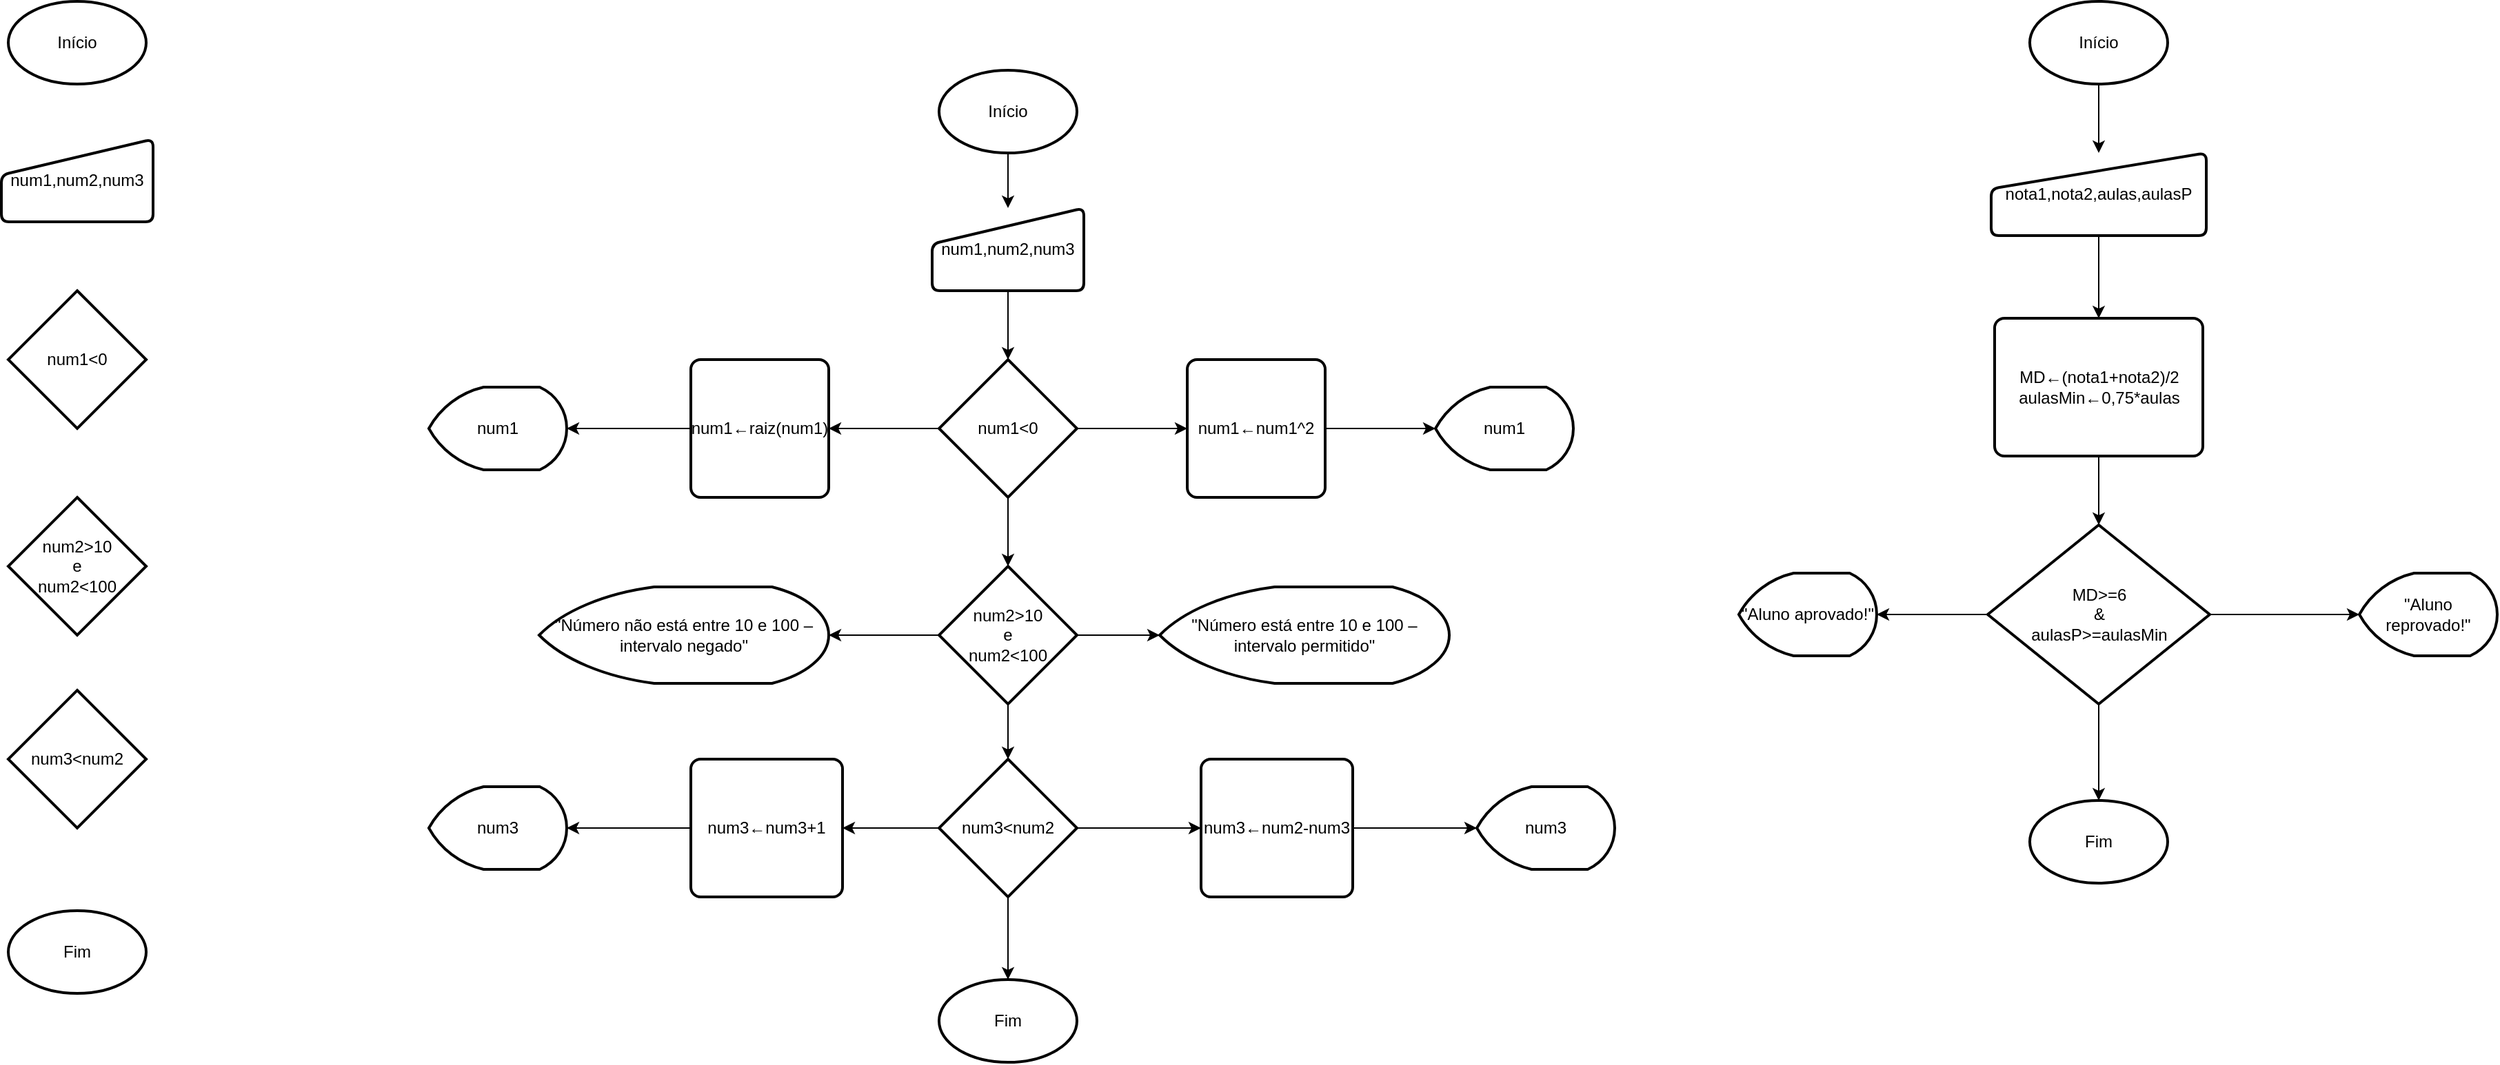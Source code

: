 <mxfile version="21.2.7" type="github">
  <diagram name="Página-1" id="--hanGyG3LMbT7dyWw7T">
    <mxGraphModel dx="1206" dy="478" grid="1" gridSize="10" guides="1" tooltips="1" connect="1" arrows="1" fold="1" page="1" pageScale="1" pageWidth="827" pageHeight="1169" math="0" shadow="0">
      <root>
        <mxCell id="0" />
        <mxCell id="1" parent="0" />
        <mxCell id="U253jOUzfFvXQVHg3UYn-1" value="Fim" style="strokeWidth=2;html=1;shape=mxgraph.flowchart.start_1;whiteSpace=wrap;" vertex="1" parent="1">
          <mxGeometry x="350" y="980" width="100" height="60" as="geometry" />
        </mxCell>
        <mxCell id="U253jOUzfFvXQVHg3UYn-4" value="" style="edgeStyle=orthogonalEdgeStyle;rounded=0;orthogonalLoop=1;jettySize=auto;html=1;" edge="1" parent="1" source="U253jOUzfFvXQVHg3UYn-2" target="U253jOUzfFvXQVHg3UYn-3">
          <mxGeometry relative="1" as="geometry" />
        </mxCell>
        <mxCell id="U253jOUzfFvXQVHg3UYn-2" value="Início" style="strokeWidth=2;html=1;shape=mxgraph.flowchart.start_1;whiteSpace=wrap;" vertex="1" parent="1">
          <mxGeometry x="350" y="320" width="100" height="60" as="geometry" />
        </mxCell>
        <mxCell id="U253jOUzfFvXQVHg3UYn-6" value="" style="edgeStyle=orthogonalEdgeStyle;rounded=0;orthogonalLoop=1;jettySize=auto;html=1;" edge="1" parent="1" source="U253jOUzfFvXQVHg3UYn-3" target="U253jOUzfFvXQVHg3UYn-5">
          <mxGeometry relative="1" as="geometry" />
        </mxCell>
        <mxCell id="U253jOUzfFvXQVHg3UYn-3" value="num1,num2,num3" style="html=1;strokeWidth=2;shape=manualInput;whiteSpace=wrap;rounded=1;size=26;arcSize=11;" vertex="1" parent="1">
          <mxGeometry x="345" y="420" width="110" height="60" as="geometry" />
        </mxCell>
        <mxCell id="U253jOUzfFvXQVHg3UYn-10" value="" style="edgeStyle=orthogonalEdgeStyle;rounded=0;orthogonalLoop=1;jettySize=auto;html=1;" edge="1" parent="1" source="U253jOUzfFvXQVHg3UYn-5" target="U253jOUzfFvXQVHg3UYn-8">
          <mxGeometry relative="1" as="geometry" />
        </mxCell>
        <mxCell id="U253jOUzfFvXQVHg3UYn-12" value="" style="edgeStyle=orthogonalEdgeStyle;rounded=0;orthogonalLoop=1;jettySize=auto;html=1;" edge="1" parent="1" source="U253jOUzfFvXQVHg3UYn-5" target="U253jOUzfFvXQVHg3UYn-7">
          <mxGeometry relative="1" as="geometry" />
        </mxCell>
        <mxCell id="U253jOUzfFvXQVHg3UYn-16" value="" style="edgeStyle=orthogonalEdgeStyle;rounded=0;orthogonalLoop=1;jettySize=auto;html=1;" edge="1" parent="1" source="U253jOUzfFvXQVHg3UYn-5" target="U253jOUzfFvXQVHg3UYn-15">
          <mxGeometry relative="1" as="geometry" />
        </mxCell>
        <mxCell id="U253jOUzfFvXQVHg3UYn-5" value="num1&amp;lt;0" style="strokeWidth=2;html=1;shape=mxgraph.flowchart.decision;whiteSpace=wrap;" vertex="1" parent="1">
          <mxGeometry x="350" y="530" width="100" height="100" as="geometry" />
        </mxCell>
        <mxCell id="U253jOUzfFvXQVHg3UYn-14" value="" style="edgeStyle=orthogonalEdgeStyle;rounded=0;orthogonalLoop=1;jettySize=auto;html=1;" edge="1" parent="1" source="U253jOUzfFvXQVHg3UYn-7" target="U253jOUzfFvXQVHg3UYn-13">
          <mxGeometry relative="1" as="geometry" />
        </mxCell>
        <mxCell id="U253jOUzfFvXQVHg3UYn-7" value="num1←num1^2" style="rounded=1;whiteSpace=wrap;html=1;absoluteArcSize=1;arcSize=14;strokeWidth=2;" vertex="1" parent="1">
          <mxGeometry x="530" y="530" width="100" height="100" as="geometry" />
        </mxCell>
        <mxCell id="U253jOUzfFvXQVHg3UYn-11" value="" style="edgeStyle=orthogonalEdgeStyle;rounded=0;orthogonalLoop=1;jettySize=auto;html=1;" edge="1" parent="1" source="U253jOUzfFvXQVHg3UYn-8" target="U253jOUzfFvXQVHg3UYn-9">
          <mxGeometry relative="1" as="geometry" />
        </mxCell>
        <mxCell id="U253jOUzfFvXQVHg3UYn-8" value="num1←raiz(num1)" style="rounded=1;whiteSpace=wrap;html=1;absoluteArcSize=1;arcSize=14;strokeWidth=2;" vertex="1" parent="1">
          <mxGeometry x="170" y="530" width="100" height="100" as="geometry" />
        </mxCell>
        <mxCell id="U253jOUzfFvXQVHg3UYn-9" value="num1" style="strokeWidth=2;html=1;shape=mxgraph.flowchart.display;whiteSpace=wrap;" vertex="1" parent="1">
          <mxGeometry x="-20" y="550" width="100" height="60" as="geometry" />
        </mxCell>
        <mxCell id="U253jOUzfFvXQVHg3UYn-13" value="num1" style="strokeWidth=2;html=1;shape=mxgraph.flowchart.display;whiteSpace=wrap;" vertex="1" parent="1">
          <mxGeometry x="710" y="550" width="100" height="60" as="geometry" />
        </mxCell>
        <mxCell id="U253jOUzfFvXQVHg3UYn-18" value="" style="edgeStyle=orthogonalEdgeStyle;rounded=0;orthogonalLoop=1;jettySize=auto;html=1;" edge="1" parent="1" source="U253jOUzfFvXQVHg3UYn-15" target="U253jOUzfFvXQVHg3UYn-17">
          <mxGeometry relative="1" as="geometry" />
        </mxCell>
        <mxCell id="U253jOUzfFvXQVHg3UYn-20" value="" style="edgeStyle=orthogonalEdgeStyle;rounded=0;orthogonalLoop=1;jettySize=auto;html=1;" edge="1" parent="1" source="U253jOUzfFvXQVHg3UYn-15" target="U253jOUzfFvXQVHg3UYn-19">
          <mxGeometry relative="1" as="geometry" />
        </mxCell>
        <mxCell id="U253jOUzfFvXQVHg3UYn-30" value="" style="edgeStyle=orthogonalEdgeStyle;rounded=0;orthogonalLoop=1;jettySize=auto;html=1;" edge="1" parent="1" source="U253jOUzfFvXQVHg3UYn-15" target="U253jOUzfFvXQVHg3UYn-29">
          <mxGeometry relative="1" as="geometry" />
        </mxCell>
        <mxCell id="U253jOUzfFvXQVHg3UYn-15" value="num2&amp;gt;10&lt;br&gt;e&lt;br&gt;num2&amp;lt;100" style="strokeWidth=2;html=1;shape=mxgraph.flowchart.decision;whiteSpace=wrap;" vertex="1" parent="1">
          <mxGeometry x="350" y="680" width="100" height="100" as="geometry" />
        </mxCell>
        <mxCell id="U253jOUzfFvXQVHg3UYn-17" value="&quot;Número está entre 10 e 100 –&lt;br&gt;intervalo permitido&quot;" style="strokeWidth=2;html=1;shape=mxgraph.flowchart.display;whiteSpace=wrap;" vertex="1" parent="1">
          <mxGeometry x="510" y="695" width="210" height="70" as="geometry" />
        </mxCell>
        <mxCell id="U253jOUzfFvXQVHg3UYn-22" value="" style="edgeStyle=orthogonalEdgeStyle;rounded=0;orthogonalLoop=1;jettySize=auto;html=1;" edge="1" parent="1" source="U253jOUzfFvXQVHg3UYn-19" target="U253jOUzfFvXQVHg3UYn-21">
          <mxGeometry relative="1" as="geometry" />
        </mxCell>
        <mxCell id="U253jOUzfFvXQVHg3UYn-26" value="" style="edgeStyle=orthogonalEdgeStyle;rounded=0;orthogonalLoop=1;jettySize=auto;html=1;" edge="1" parent="1" source="U253jOUzfFvXQVHg3UYn-19" target="U253jOUzfFvXQVHg3UYn-23">
          <mxGeometry relative="1" as="geometry" />
        </mxCell>
        <mxCell id="U253jOUzfFvXQVHg3UYn-31" value="" style="edgeStyle=orthogonalEdgeStyle;rounded=0;orthogonalLoop=1;jettySize=auto;html=1;" edge="1" parent="1" source="U253jOUzfFvXQVHg3UYn-19" target="U253jOUzfFvXQVHg3UYn-1">
          <mxGeometry relative="1" as="geometry" />
        </mxCell>
        <mxCell id="U253jOUzfFvXQVHg3UYn-19" value="num3&amp;lt;num2" style="strokeWidth=2;html=1;shape=mxgraph.flowchart.decision;whiteSpace=wrap;" vertex="1" parent="1">
          <mxGeometry x="350" y="820" width="100" height="100" as="geometry" />
        </mxCell>
        <mxCell id="U253jOUzfFvXQVHg3UYn-28" value="" style="edgeStyle=orthogonalEdgeStyle;rounded=0;orthogonalLoop=1;jettySize=auto;html=1;" edge="1" parent="1" source="U253jOUzfFvXQVHg3UYn-21" target="U253jOUzfFvXQVHg3UYn-27">
          <mxGeometry relative="1" as="geometry" />
        </mxCell>
        <mxCell id="U253jOUzfFvXQVHg3UYn-21" value="num3←num2-num3" style="rounded=1;whiteSpace=wrap;html=1;absoluteArcSize=1;arcSize=14;strokeWidth=2;" vertex="1" parent="1">
          <mxGeometry x="540" y="820" width="110" height="100" as="geometry" />
        </mxCell>
        <mxCell id="U253jOUzfFvXQVHg3UYn-25" value="" style="edgeStyle=orthogonalEdgeStyle;rounded=0;orthogonalLoop=1;jettySize=auto;html=1;" edge="1" parent="1" source="U253jOUzfFvXQVHg3UYn-23" target="U253jOUzfFvXQVHg3UYn-24">
          <mxGeometry relative="1" as="geometry" />
        </mxCell>
        <mxCell id="U253jOUzfFvXQVHg3UYn-23" value="num3←num3+1" style="rounded=1;whiteSpace=wrap;html=1;absoluteArcSize=1;arcSize=14;strokeWidth=2;" vertex="1" parent="1">
          <mxGeometry x="170" y="820" width="110" height="100" as="geometry" />
        </mxCell>
        <mxCell id="U253jOUzfFvXQVHg3UYn-24" value="num3" style="strokeWidth=2;html=1;shape=mxgraph.flowchart.display;whiteSpace=wrap;" vertex="1" parent="1">
          <mxGeometry x="-20" y="840" width="100" height="60" as="geometry" />
        </mxCell>
        <mxCell id="U253jOUzfFvXQVHg3UYn-27" value="num3" style="strokeWidth=2;html=1;shape=mxgraph.flowchart.display;whiteSpace=wrap;" vertex="1" parent="1">
          <mxGeometry x="740" y="840" width="100" height="60" as="geometry" />
        </mxCell>
        <mxCell id="U253jOUzfFvXQVHg3UYn-29" value="&quot;Número não está entre 10 e 100 –&lt;br&gt;intervalo negado&quot;" style="strokeWidth=2;html=1;shape=mxgraph.flowchart.display;whiteSpace=wrap;" vertex="1" parent="1">
          <mxGeometry x="60" y="695" width="210" height="70" as="geometry" />
        </mxCell>
        <mxCell id="U253jOUzfFvXQVHg3UYn-32" value="Fim" style="strokeWidth=2;html=1;shape=mxgraph.flowchart.start_1;whiteSpace=wrap;" vertex="1" parent="1">
          <mxGeometry x="-325" y="930" width="100" height="60" as="geometry" />
        </mxCell>
        <mxCell id="U253jOUzfFvXQVHg3UYn-33" value="Início" style="strokeWidth=2;html=1;shape=mxgraph.flowchart.start_1;whiteSpace=wrap;" vertex="1" parent="1">
          <mxGeometry x="-325" y="270" width="100" height="60" as="geometry" />
        </mxCell>
        <mxCell id="U253jOUzfFvXQVHg3UYn-34" value="num1,num2,num3" style="html=1;strokeWidth=2;shape=manualInput;whiteSpace=wrap;rounded=1;size=26;arcSize=11;" vertex="1" parent="1">
          <mxGeometry x="-330" y="370" width="110" height="60" as="geometry" />
        </mxCell>
        <mxCell id="U253jOUzfFvXQVHg3UYn-35" value="num1&amp;lt;0" style="strokeWidth=2;html=1;shape=mxgraph.flowchart.decision;whiteSpace=wrap;" vertex="1" parent="1">
          <mxGeometry x="-325" y="480" width="100" height="100" as="geometry" />
        </mxCell>
        <mxCell id="U253jOUzfFvXQVHg3UYn-36" value="num2&amp;gt;10&lt;br&gt;e&lt;br&gt;num2&amp;lt;100" style="strokeWidth=2;html=1;shape=mxgraph.flowchart.decision;whiteSpace=wrap;" vertex="1" parent="1">
          <mxGeometry x="-325" y="630" width="100" height="100" as="geometry" />
        </mxCell>
        <mxCell id="U253jOUzfFvXQVHg3UYn-37" value="num3&amp;lt;num2" style="strokeWidth=2;html=1;shape=mxgraph.flowchart.decision;whiteSpace=wrap;" vertex="1" parent="1">
          <mxGeometry x="-325" y="770" width="100" height="100" as="geometry" />
        </mxCell>
        <mxCell id="U253jOUzfFvXQVHg3UYn-38" value="Fim" style="strokeWidth=2;html=1;shape=mxgraph.flowchart.start_1;whiteSpace=wrap;" vertex="1" parent="1">
          <mxGeometry x="1141" y="850" width="100" height="60" as="geometry" />
        </mxCell>
        <mxCell id="U253jOUzfFvXQVHg3UYn-42" value="" style="edgeStyle=orthogonalEdgeStyle;rounded=0;orthogonalLoop=1;jettySize=auto;html=1;" edge="1" parent="1" source="U253jOUzfFvXQVHg3UYn-39" target="U253jOUzfFvXQVHg3UYn-40">
          <mxGeometry relative="1" as="geometry" />
        </mxCell>
        <mxCell id="U253jOUzfFvXQVHg3UYn-39" value="Início" style="strokeWidth=2;html=1;shape=mxgraph.flowchart.start_1;whiteSpace=wrap;" vertex="1" parent="1">
          <mxGeometry x="1141" y="270" width="100" height="60" as="geometry" />
        </mxCell>
        <mxCell id="U253jOUzfFvXQVHg3UYn-43" value="" style="edgeStyle=orthogonalEdgeStyle;rounded=0;orthogonalLoop=1;jettySize=auto;html=1;" edge="1" parent="1" source="U253jOUzfFvXQVHg3UYn-40" target="U253jOUzfFvXQVHg3UYn-41">
          <mxGeometry relative="1" as="geometry" />
        </mxCell>
        <mxCell id="U253jOUzfFvXQVHg3UYn-40" value="nota1,nota2,aulas,aulasP" style="html=1;strokeWidth=2;shape=manualInput;whiteSpace=wrap;rounded=1;size=26;arcSize=11;" vertex="1" parent="1">
          <mxGeometry x="1113" y="380" width="156" height="60" as="geometry" />
        </mxCell>
        <mxCell id="U253jOUzfFvXQVHg3UYn-45" value="" style="edgeStyle=orthogonalEdgeStyle;rounded=0;orthogonalLoop=1;jettySize=auto;html=1;" edge="1" parent="1" source="U253jOUzfFvXQVHg3UYn-41" target="U253jOUzfFvXQVHg3UYn-44">
          <mxGeometry relative="1" as="geometry" />
        </mxCell>
        <mxCell id="U253jOUzfFvXQVHg3UYn-41" value="MD←(nota1+nota2)/2&lt;br&gt;aulasMin←0,75*aulas&lt;br&gt;" style="rounded=1;whiteSpace=wrap;html=1;absoluteArcSize=1;arcSize=14;strokeWidth=2;" vertex="1" parent="1">
          <mxGeometry x="1115.5" y="500" width="151" height="100" as="geometry" />
        </mxCell>
        <mxCell id="U253jOUzfFvXQVHg3UYn-46" value="" style="edgeStyle=orthogonalEdgeStyle;rounded=0;orthogonalLoop=1;jettySize=auto;html=1;" edge="1" parent="1" source="U253jOUzfFvXQVHg3UYn-44" target="U253jOUzfFvXQVHg3UYn-38">
          <mxGeometry relative="1" as="geometry" />
        </mxCell>
        <mxCell id="U253jOUzfFvXQVHg3UYn-49" value="" style="edgeStyle=orthogonalEdgeStyle;rounded=0;orthogonalLoop=1;jettySize=auto;html=1;" edge="1" parent="1" source="U253jOUzfFvXQVHg3UYn-44" target="U253jOUzfFvXQVHg3UYn-48">
          <mxGeometry relative="1" as="geometry" />
        </mxCell>
        <mxCell id="U253jOUzfFvXQVHg3UYn-50" value="" style="edgeStyle=orthogonalEdgeStyle;rounded=0;orthogonalLoop=1;jettySize=auto;html=1;" edge="1" parent="1" source="U253jOUzfFvXQVHg3UYn-44" target="U253jOUzfFvXQVHg3UYn-47">
          <mxGeometry relative="1" as="geometry" />
        </mxCell>
        <mxCell id="U253jOUzfFvXQVHg3UYn-44" value="MD&amp;gt;=6&lt;br&gt;&amp;amp;&lt;br&gt;aulasP&amp;gt;=aulasMin" style="strokeWidth=2;html=1;shape=mxgraph.flowchart.decision;whiteSpace=wrap;" vertex="1" parent="1">
          <mxGeometry x="1110.5" y="650" width="161" height="130" as="geometry" />
        </mxCell>
        <mxCell id="U253jOUzfFvXQVHg3UYn-47" value="&quot;Aluno aprovado!&quot;" style="strokeWidth=2;html=1;shape=mxgraph.flowchart.display;whiteSpace=wrap;" vertex="1" parent="1">
          <mxGeometry x="930" y="685" width="100" height="60" as="geometry" />
        </mxCell>
        <mxCell id="U253jOUzfFvXQVHg3UYn-48" value="&quot;Aluno reprovado!&quot;" style="strokeWidth=2;html=1;shape=mxgraph.flowchart.display;whiteSpace=wrap;" vertex="1" parent="1">
          <mxGeometry x="1380" y="685" width="100" height="60" as="geometry" />
        </mxCell>
      </root>
    </mxGraphModel>
  </diagram>
</mxfile>
